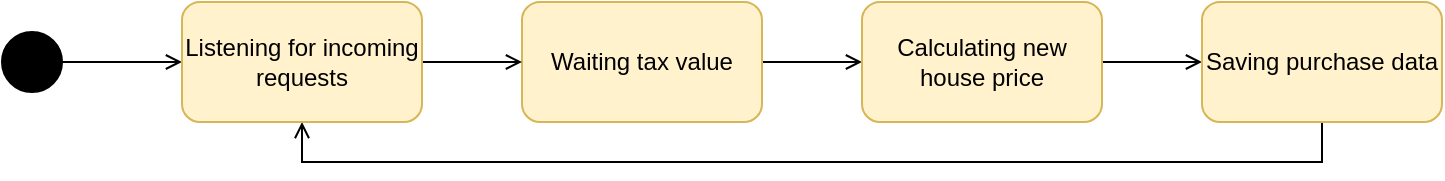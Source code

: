 <mxfile version="21.2.9" type="device">
  <diagram name="Page-1" id="jL2OIRCgTrRZPMlS60XD">
    <mxGraphModel dx="1434" dy="764" grid="1" gridSize="10" guides="1" tooltips="1" connect="1" arrows="1" fold="1" page="1" pageScale="1" pageWidth="850" pageHeight="1100" math="0" shadow="0">
      <root>
        <mxCell id="0" />
        <mxCell id="1" parent="0" />
        <mxCell id="KEc5gwt8fzmTfbdWs-q2-9" style="edgeStyle=orthogonalEdgeStyle;rounded=0;orthogonalLoop=1;jettySize=auto;html=1;exitX=1;exitY=0.5;exitDx=0;exitDy=0;entryX=0;entryY=0.5;entryDx=0;entryDy=0;endArrow=open;endFill=0;" parent="1" source="KEc5gwt8fzmTfbdWs-q2-4" target="uVsLiHf1kBDPZ6NU2Ox3-1" edge="1">
          <mxGeometry relative="1" as="geometry" />
        </mxCell>
        <mxCell id="KEc5gwt8fzmTfbdWs-q2-4" value="" style="ellipse;fillColor=strokeColor;html=1;" parent="1" vertex="1">
          <mxGeometry x="80" y="120" width="30" height="30" as="geometry" />
        </mxCell>
        <mxCell id="KEc5gwt8fzmTfbdWs-q2-10" style="edgeStyle=orthogonalEdgeStyle;rounded=0;orthogonalLoop=1;jettySize=auto;html=1;exitX=1;exitY=0.5;exitDx=0;exitDy=0;entryX=0;entryY=0.5;entryDx=0;entryDy=0;endArrow=open;endFill=0;" parent="1" source="KEc5gwt8fzmTfbdWs-q2-6" target="KEc5gwt8fzmTfbdWs-q2-7" edge="1">
          <mxGeometry relative="1" as="geometry" />
        </mxCell>
        <mxCell id="KEc5gwt8fzmTfbdWs-q2-6" value="Waiting tax value" style="rounded=1;whiteSpace=wrap;html=1;fillColor=#fff2cc;strokeColor=#d6b656;" parent="1" vertex="1">
          <mxGeometry x="340" y="105" width="120" height="60" as="geometry" />
        </mxCell>
        <mxCell id="KEc5gwt8fzmTfbdWs-q2-11" style="edgeStyle=orthogonalEdgeStyle;rounded=0;orthogonalLoop=1;jettySize=auto;html=1;exitX=1;exitY=0.5;exitDx=0;exitDy=0;entryX=0;entryY=0.5;entryDx=0;entryDy=0;endArrow=open;endFill=0;" parent="1" source="KEc5gwt8fzmTfbdWs-q2-7" target="KEc5gwt8fzmTfbdWs-q2-8" edge="1">
          <mxGeometry relative="1" as="geometry" />
        </mxCell>
        <mxCell id="KEc5gwt8fzmTfbdWs-q2-7" value="Calculating new house price" style="rounded=1;whiteSpace=wrap;html=1;fillColor=#fff2cc;strokeColor=#d6b656;" parent="1" vertex="1">
          <mxGeometry x="510" y="105" width="120" height="60" as="geometry" />
        </mxCell>
        <mxCell id="uVsLiHf1kBDPZ6NU2Ox3-3" style="edgeStyle=orthogonalEdgeStyle;rounded=0;orthogonalLoop=1;jettySize=auto;html=1;exitX=0.5;exitY=1;exitDx=0;exitDy=0;entryX=0.5;entryY=1;entryDx=0;entryDy=0;endArrow=open;endFill=0;" edge="1" parent="1" source="KEc5gwt8fzmTfbdWs-q2-8" target="uVsLiHf1kBDPZ6NU2Ox3-1">
          <mxGeometry relative="1" as="geometry" />
        </mxCell>
        <mxCell id="KEc5gwt8fzmTfbdWs-q2-8" value="Saving purchase data" style="rounded=1;whiteSpace=wrap;html=1;fillColor=#fff2cc;strokeColor=#d6b656;" parent="1" vertex="1">
          <mxGeometry x="680" y="105" width="120" height="60" as="geometry" />
        </mxCell>
        <mxCell id="uVsLiHf1kBDPZ6NU2Ox3-2" style="edgeStyle=orthogonalEdgeStyle;rounded=0;orthogonalLoop=1;jettySize=auto;html=1;exitX=1;exitY=0.5;exitDx=0;exitDy=0;entryX=0;entryY=0.5;entryDx=0;entryDy=0;endArrow=open;endFill=0;" edge="1" parent="1" source="uVsLiHf1kBDPZ6NU2Ox3-1" target="KEc5gwt8fzmTfbdWs-q2-6">
          <mxGeometry relative="1" as="geometry" />
        </mxCell>
        <mxCell id="uVsLiHf1kBDPZ6NU2Ox3-1" value="Listening for incoming requests" style="rounded=1;whiteSpace=wrap;html=1;fillColor=#fff2cc;strokeColor=#d6b656;" vertex="1" parent="1">
          <mxGeometry x="170" y="105" width="120" height="60" as="geometry" />
        </mxCell>
      </root>
    </mxGraphModel>
  </diagram>
</mxfile>
